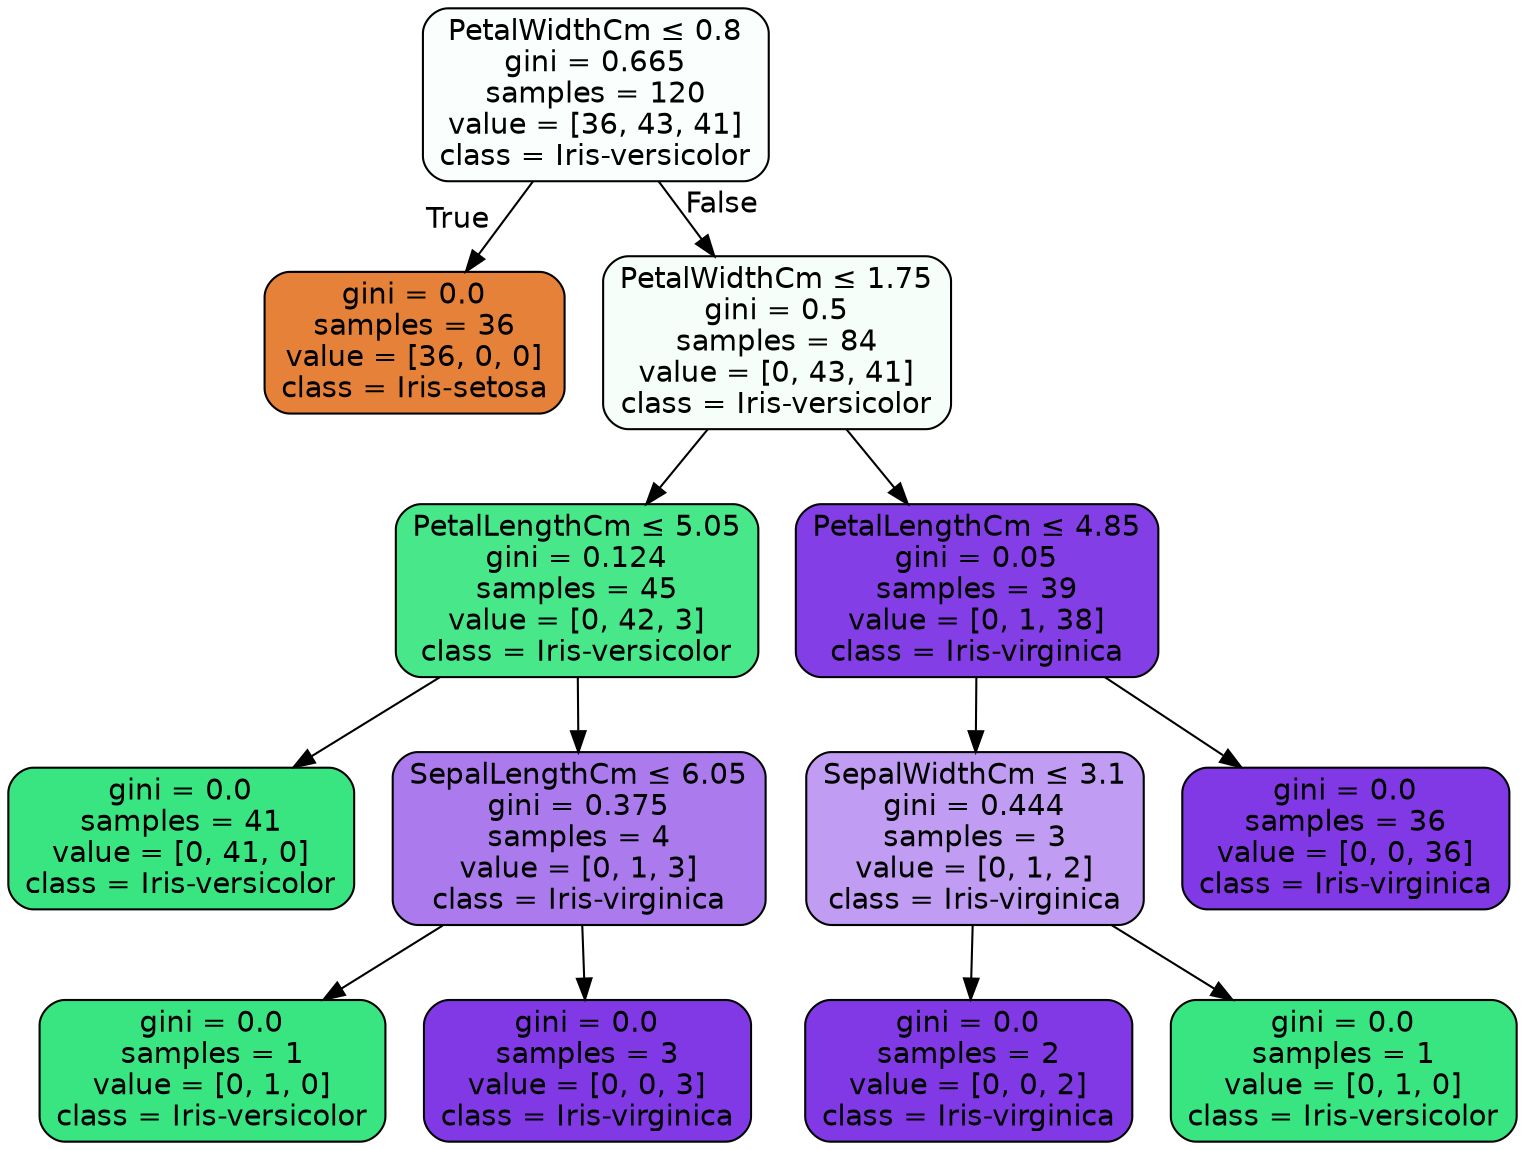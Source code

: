 digraph Tree {
node [shape=box, style="filled, rounded", color="black", fontname="helvetica"] ;
edge [fontname="helvetica"] ;
0 [label=<PetalWidthCm &le; 0.8<br/>gini = 0.665<br/>samples = 120<br/>value = [36, 43, 41]<br/>class = Iris-versicolor>, fillcolor="#fafefc"] ;
1 [label=<gini = 0.0<br/>samples = 36<br/>value = [36, 0, 0]<br/>class = Iris-setosa>, fillcolor="#e58139"] ;
0 -> 1 [labeldistance=2.5, labelangle=45, headlabel="True"] ;
2 [label=<PetalWidthCm &le; 1.75<br/>gini = 0.5<br/>samples = 84<br/>value = [0, 43, 41]<br/>class = Iris-versicolor>, fillcolor="#f6fef9"] ;
0 -> 2 [labeldistance=2.5, labelangle=-45, headlabel="False"] ;
3 [label=<PetalLengthCm &le; 5.05<br/>gini = 0.124<br/>samples = 45<br/>value = [0, 42, 3]<br/>class = Iris-versicolor>, fillcolor="#47e78a"] ;
2 -> 3 ;
4 [label=<gini = 0.0<br/>samples = 41<br/>value = [0, 41, 0]<br/>class = Iris-versicolor>, fillcolor="#39e581"] ;
3 -> 4 ;
5 [label=<SepalLengthCm &le; 6.05<br/>gini = 0.375<br/>samples = 4<br/>value = [0, 1, 3]<br/>class = Iris-virginica>, fillcolor="#ab7bee"] ;
3 -> 5 ;
6 [label=<gini = 0.0<br/>samples = 1<br/>value = [0, 1, 0]<br/>class = Iris-versicolor>, fillcolor="#39e581"] ;
5 -> 6 ;
7 [label=<gini = 0.0<br/>samples = 3<br/>value = [0, 0, 3]<br/>class = Iris-virginica>, fillcolor="#8139e5"] ;
5 -> 7 ;
8 [label=<PetalLengthCm &le; 4.85<br/>gini = 0.05<br/>samples = 39<br/>value = [0, 1, 38]<br/>class = Iris-virginica>, fillcolor="#843ee6"] ;
2 -> 8 ;
9 [label=<SepalWidthCm &le; 3.1<br/>gini = 0.444<br/>samples = 3<br/>value = [0, 1, 2]<br/>class = Iris-virginica>, fillcolor="#c09cf2"] ;
8 -> 9 ;
10 [label=<gini = 0.0<br/>samples = 2<br/>value = [0, 0, 2]<br/>class = Iris-virginica>, fillcolor="#8139e5"] ;
9 -> 10 ;
11 [label=<gini = 0.0<br/>samples = 1<br/>value = [0, 1, 0]<br/>class = Iris-versicolor>, fillcolor="#39e581"] ;
9 -> 11 ;
12 [label=<gini = 0.0<br/>samples = 36<br/>value = [0, 0, 36]<br/>class = Iris-virginica>, fillcolor="#8139e5"] ;
8 -> 12 ;
}